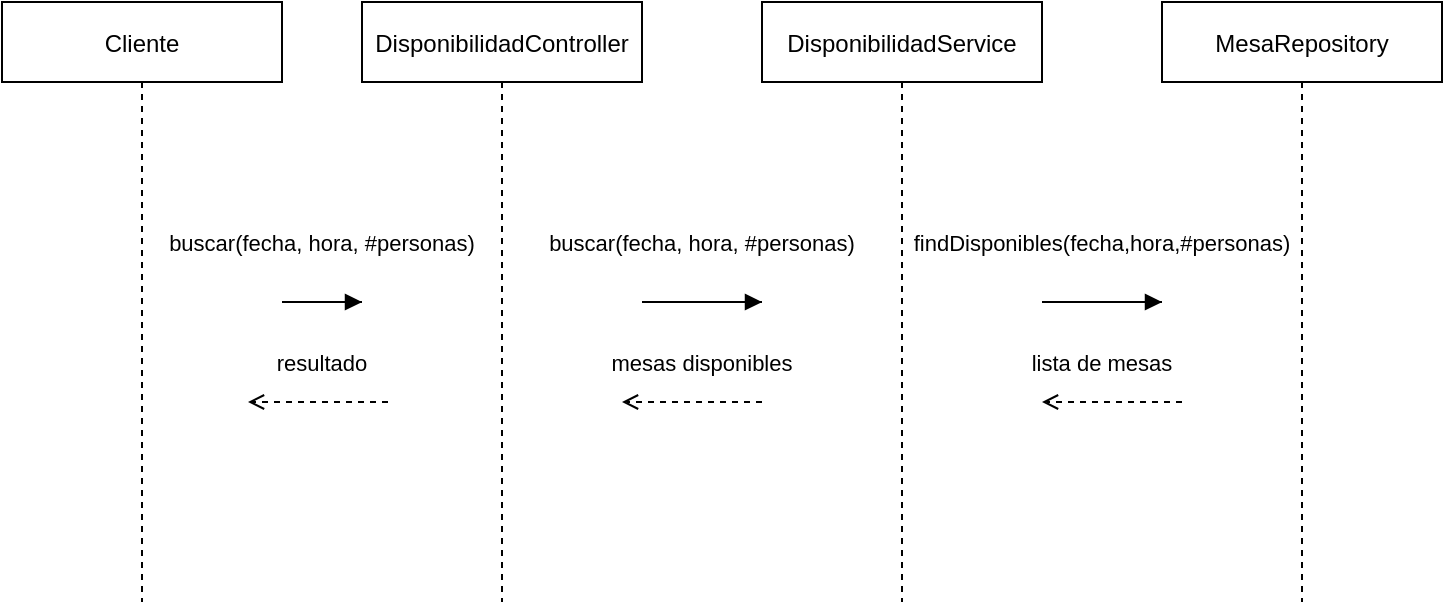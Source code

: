 <mxfile version="27.0.9">
  <diagram name="Secuencia Buscar Disponibilidad" id="buscar-id">
    <mxGraphModel dx="857" dy="570" grid="1" gridSize="10" guides="1" tooltips="1" connect="1" arrows="0" fold="1" page="1" pageScale="1" pageWidth="827" pageHeight="1169" math="0" shadow="0">
      <root>
        <mxCell id="0" />
        <mxCell id="1" parent="0" />
        <mxCell id="cliente" value="Cliente" style="shape=umlLifeline;" parent="1" vertex="1">
          <mxGeometry x="20" y="40" width="140" height="300" as="geometry" />
        </mxCell>
        <mxCell id="controller" value="DisponibilidadController" style="shape=umlLifeline;" parent="1" vertex="1">
          <mxGeometry x="200" y="40" width="140" height="300" as="geometry" />
        </mxCell>
        <mxCell id="service" value="DisponibilidadService" style="shape=umlLifeline;" parent="1" vertex="1">
          <mxGeometry x="400" y="40" width="140" height="300" as="geometry" />
        </mxCell>
        <mxCell id="repo" value="MesaRepository" style="shape=umlLifeline;" parent="1" vertex="1">
          <mxGeometry x="600" y="40" width="140" height="300" as="geometry" />
        </mxCell>
        <mxCell id="msg1" value="buscar(fecha, hora, #personas)" style="endArrow=block;" parent="1" source="cliente" target="controller" edge="1">
          <mxGeometry y="30" relative="1" as="geometry">
            <mxPoint x="170" y="80" as="targetPoint" />
            <mxPoint as="offset" />
          </mxGeometry>
        </mxCell>
        <mxCell id="msg2" value="buscar(fecha, hora, #personas)" style="endArrow=block;" parent="1" source="controller" target="service" edge="1">
          <mxGeometry y="30" relative="1" as="geometry">
            <mxPoint x="370" y="110" as="targetPoint" />
            <mxPoint as="offset" />
          </mxGeometry>
        </mxCell>
        <mxCell id="msg3" value="findDisponibles(fecha,hora,#personas)" style="endArrow=block;" parent="1" source="service" target="repo" edge="1">
          <mxGeometry y="30" relative="1" as="geometry">
            <mxPoint x="570" y="140" as="targetPoint" />
            <mxPoint as="offset" />
          </mxGeometry>
        </mxCell>
        <mxCell id="ret1" value="lista de mesas" style="dashed=1;endArrow=none;" parent="1" source="repo" target="service" edge="1">
          <mxGeometry y="30" relative="1" as="geometry">
            <mxPoint x="430" y="170" as="targetPoint" />
            <mxPoint as="offset" />
          </mxGeometry>
        </mxCell>
        <mxCell id="ret2" value="mesas disponibles" style="dashed=1;endArrow=none;" parent="1" source="service" target="controller" edge="1">
          <mxGeometry y="30" relative="1" as="geometry">
            <mxPoint x="230" y="200" as="targetPoint" />
            <mxPoint as="offset" />
          </mxGeometry>
        </mxCell>
        <mxCell id="ret3" value="resultado" style="dashed=1;endArrow=none;" parent="1" source="controller" target="cliente" edge="1">
          <mxGeometry y="30" relative="1" as="geometry">
            <mxPoint x="50" y="230" as="targetPoint" />
            <mxPoint as="offset" />
          </mxGeometry>
        </mxCell>
        <mxCell id="S-eGYlyG_DMRkfhW3Rcz-17" value="" style="html=1;verticalAlign=bottom;labelBackgroundColor=none;endArrow=open;endFill=0;dashed=1;rounded=0;" edge="1" parent="1">
          <mxGeometry width="160" relative="1" as="geometry">
            <mxPoint x="213" y="240" as="sourcePoint" />
            <mxPoint x="143" y="240" as="targetPoint" />
          </mxGeometry>
        </mxCell>
        <mxCell id="S-eGYlyG_DMRkfhW3Rcz-18" value="" style="html=1;verticalAlign=bottom;labelBackgroundColor=none;endArrow=open;endFill=0;dashed=1;rounded=0;" edge="1" parent="1">
          <mxGeometry width="160" relative="1" as="geometry">
            <mxPoint x="400" y="240" as="sourcePoint" />
            <mxPoint x="330" y="240" as="targetPoint" />
          </mxGeometry>
        </mxCell>
        <mxCell id="S-eGYlyG_DMRkfhW3Rcz-20" value="" style="html=1;verticalAlign=bottom;labelBackgroundColor=none;endArrow=open;endFill=0;dashed=1;rounded=0;" edge="1" parent="1">
          <mxGeometry width="160" relative="1" as="geometry">
            <mxPoint x="610" y="240" as="sourcePoint" />
            <mxPoint x="540" y="240" as="targetPoint" />
          </mxGeometry>
        </mxCell>
      </root>
    </mxGraphModel>
  </diagram>
</mxfile>
